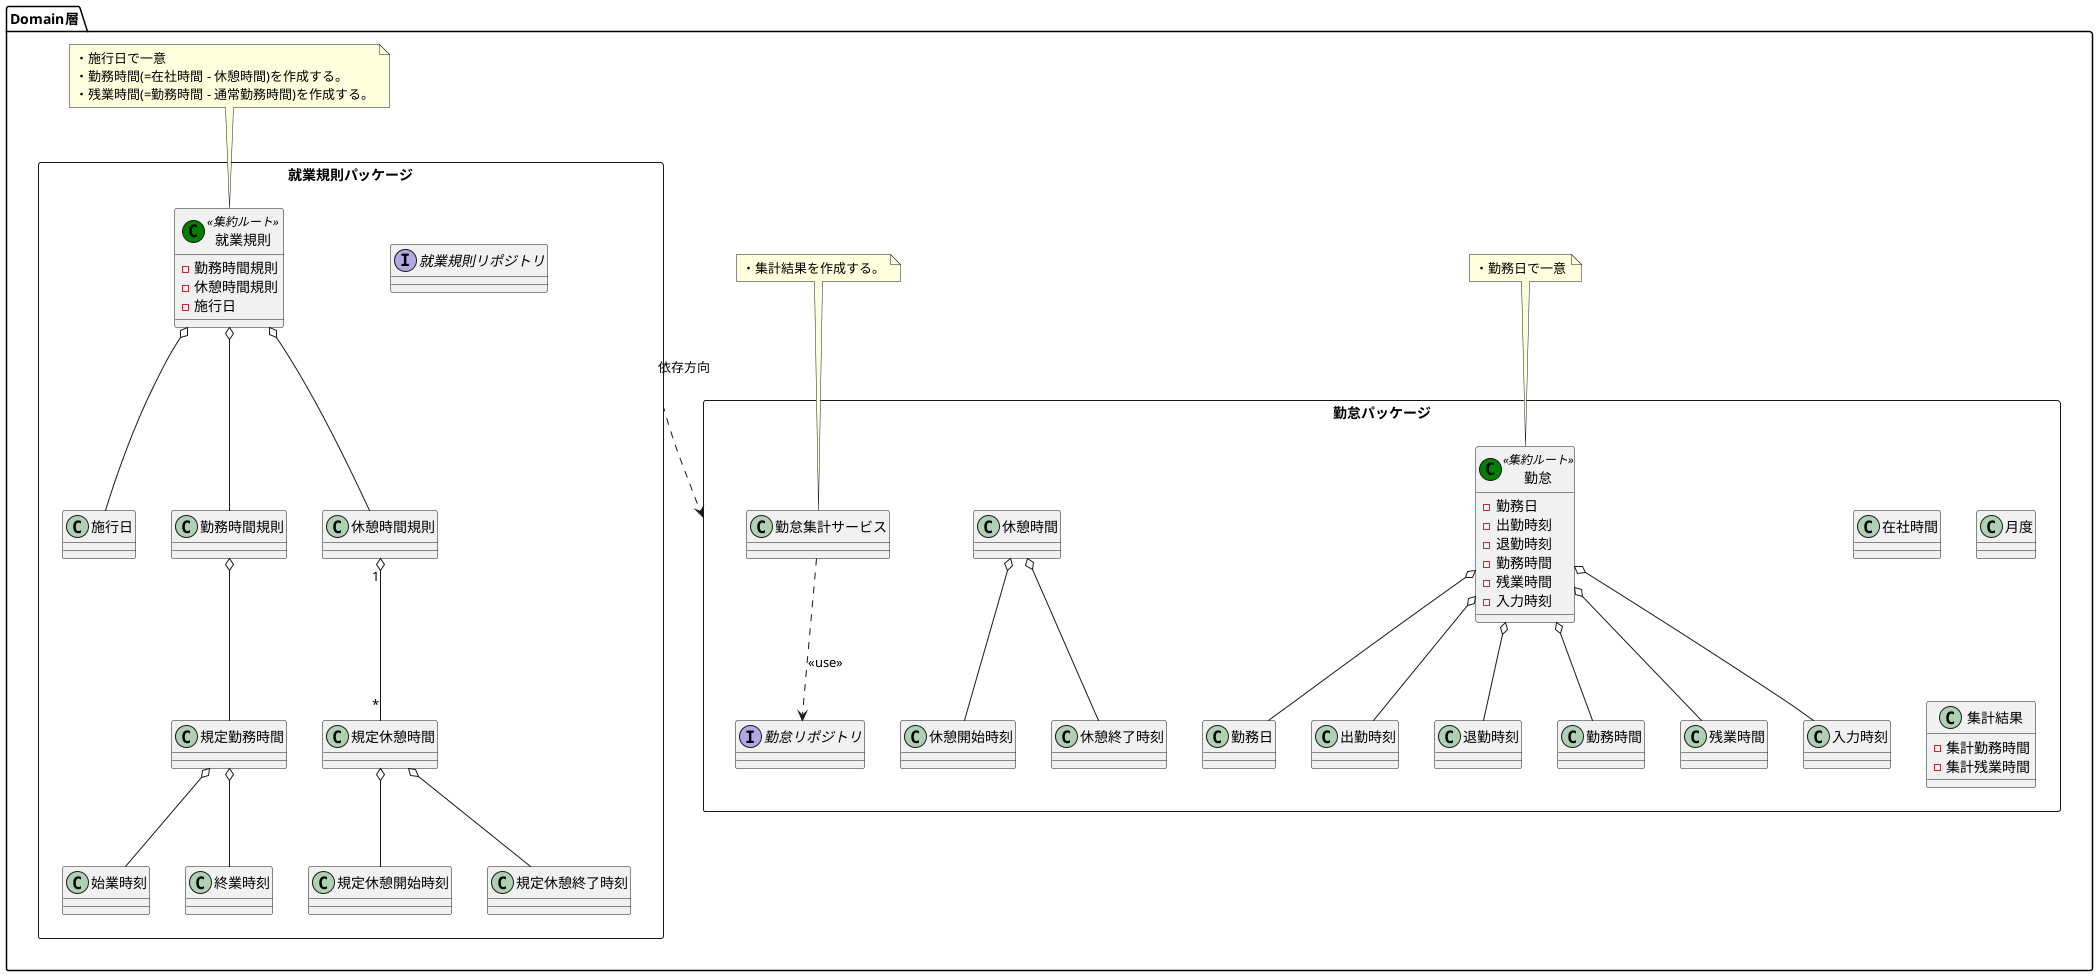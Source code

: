 @startuml

package Domain層 {
    package 勤怠パッケージ <<Rectangle>> {

        interface 勤怠リポジトリ

        class 勤怠 <<(C,green)集約ルート>> {
            - 勤務日
            - 出勤時刻
            - 退勤時刻
            - 勤務時間
            - 残業時間
            - 入力時刻
        }

        class 勤務日
        class 出勤時刻
        class 退勤時刻
        class 勤務時間
        class 残業時間
        class 入力時刻

        class 在社時間
        class 休憩時間
        class 休憩開始時刻
        class 休憩終了時刻

        class 月度

        class 勤怠集計サービス
        class 集計結果 {
            - 集計勤務時間
            - 集計残業時間
        }
    }

    package 就業規則パッケージ <<Rectangle>> {

        interface 就業規則リポジトリ

        class 就業規則<<(C,green)集約ルート>> {
            - 勤務時間規則
            - 休憩時間規則
            - 施行日
        }
        class 施行日
        class 勤務時間規則
        class 規定勤務時間
        class 始業時刻
        class 終業時刻
        class 休憩時間規則
        class 規定休憩時間
        class 規定休憩開始時刻
        class 規定休憩終了時刻
    }

    就業規則パッケージ ..> 勤怠パッケージ : 依存方向

    勤怠 o-- 勤務日
    勤怠 o-- 出勤時刻
    勤怠 o-- 退勤時刻
    勤怠 o-- 勤務時間
    勤怠 o-- 入力時刻
    勤怠 o-- 残業時間

    休憩時間 o-- 休憩開始時刻
    休憩時間 o-- 休憩終了時刻

    勤怠集計サービス ..> 勤怠リポジトリ: <<use>>

    就業規則 o-- 施行日
    就業規則 o-- 休憩時間規則
    就業規則 o-- 勤務時間規則

    勤務時間規則 o-- 規定勤務時間

    規定勤務時間 o-- 始業時刻
    規定勤務時間 o-- 終業時刻

    休憩時間規則 "1" o-- "*" 規定休憩時間

    規定休憩時間 o-- 規定休憩開始時刻
    規定休憩時間 o-- 規定休憩終了時刻

    note top of 勤怠
    ・勤務日で一意
    endnote

    note top of 勤怠集計サービス
    ・集計結果を作成する。
    endnote

    note top of 就業規則
    ・施行日で一意
    ・勤務時間(=在社時間 - 休憩時間)を作成する。
    ・残業時間(=勤務時間 - 通常勤務時間)を作成する。
    endnote
}

@enduml